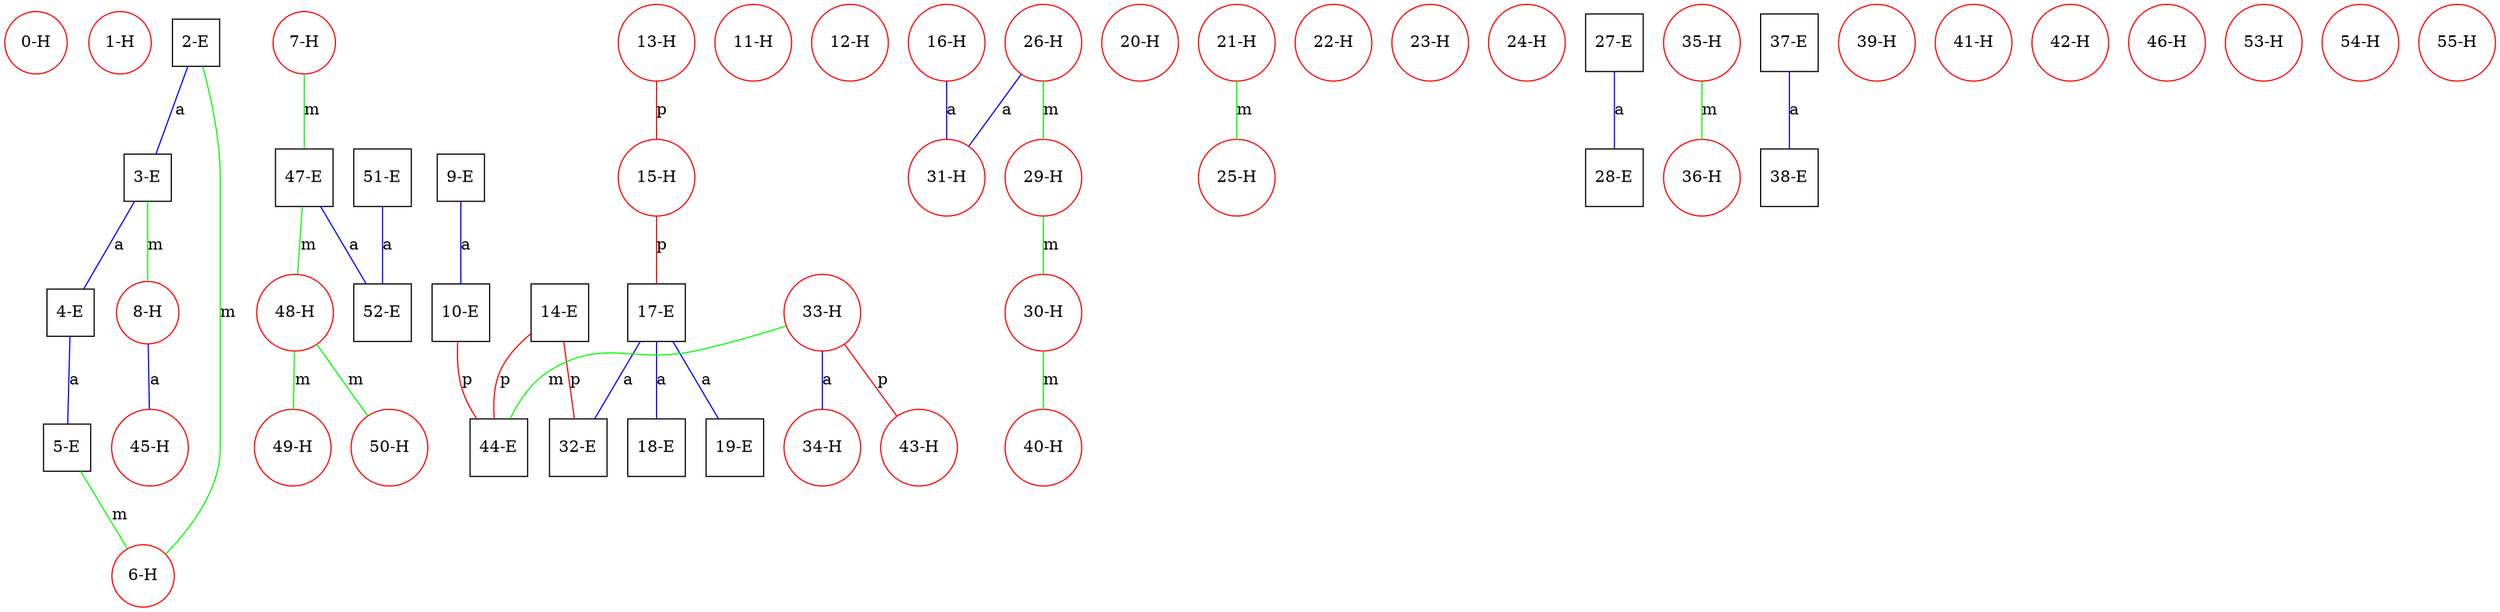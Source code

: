 graph ProteinGraph {
    0 [label="0-H" shape=circle color=red];
    1 [label="1-H" shape=circle color=red];
    2 [label="2-E" shape=square color=black];
    3 [label="3-E" shape=square color=black];
    4 [label="4-E" shape=square color=black];
    5 [label="5-E" shape=square color=black];
    6 [label="6-H" shape=circle color=red];
    7 [label="7-H" shape=circle color=red];
    8 [label="8-H" shape=circle color=red];
    9 [label="9-E" shape=square color=black];
    10 [label="10-E" shape=square color=black];
    11 [label="11-H" shape=circle color=red];
    12 [label="12-H" shape=circle color=red];
    13 [label="13-H" shape=circle color=red];
    14 [label="14-E" shape=square color=black];
    15 [label="15-H" shape=circle color=red];
    16 [label="16-H" shape=circle color=red];
    17 [label="17-E" shape=square color=black];
    18 [label="18-E" shape=square color=black];
    19 [label="19-E" shape=square color=black];
    20 [label="20-H" shape=circle color=red];
    21 [label="21-H" shape=circle color=red];
    22 [label="22-H" shape=circle color=red];
    23 [label="23-H" shape=circle color=red];
    24 [label="24-H" shape=circle color=red];
    25 [label="25-H" shape=circle color=red];
    26 [label="26-H" shape=circle color=red];
    27 [label="27-E" shape=square color=black];
    28 [label="28-E" shape=square color=black];
    29 [label="29-H" shape=circle color=red];
    30 [label="30-H" shape=circle color=red];
    31 [label="31-H" shape=circle color=red];
    32 [label="32-E" shape=square color=black];
    33 [label="33-H" shape=circle color=red];
    34 [label="34-H" shape=circle color=red];
    35 [label="35-H" shape=circle color=red];
    36 [label="36-H" shape=circle color=red];
    37 [label="37-E" shape=square color=black];
    38 [label="38-E" shape=square color=black];
    39 [label="39-H" shape=circle color=red];
    40 [label="40-H" shape=circle color=red];
    41 [label="41-H" shape=circle color=red];
    42 [label="42-H" shape=circle color=red];
    43 [label="43-H" shape=circle color=red];
    44 [label="44-E" shape=square color=black];
    45 [label="45-H" shape=circle color=red];
    46 [label="46-H" shape=circle color=red];
    47 [label="47-E" shape=square color=black];
    48 [label="48-H" shape=circle color=red];
    49 [label="49-H" shape=circle color=red];
    50 [label="50-H" shape=circle color=red];
    51 [label="51-E" shape=square color=black];
    52 [label="52-E" shape=square color=black];
    53 [label="53-H" shape=circle color=red];
    54 [label="54-H" shape=circle color=red];
    55 [label="55-H" shape=circle color=red];
    2 -- 3 [label="a" color=blue];
    2 -- 6 [label="m" color=green];
    3 -- 4 [label="a" color=blue];
    3 -- 8 [label="m" color=green];
    4 -- 5 [label="a" color=blue];
    5 -- 6 [label="m" color=green];
    7 -- 47 [label="m" color=green];
    8 -- 45 [label="a" color=blue];
    9 -- 10 [label="a" color=blue];
    10 -- 44 [label="p" color=red];
    13 -- 15 [label="p" color=red];
    14 -- 32 [label="p" color=red];
    14 -- 44 [label="p" color=red];
    15 -- 17 [label="p" color=red];
    16 -- 31 [label="a" color=blue];
    17 -- 18 [label="a" color=blue];
    17 -- 19 [label="a" color=blue];
    17 -- 32 [label="a" color=blue];
    21 -- 25 [label="m" color=green];
    26 -- 29 [label="m" color=green];
    26 -- 31 [label="a" color=blue];
    27 -- 28 [label="a" color=blue];
    29 -- 30 [label="m" color=green];
    30 -- 40 [label="m" color=green];
    33 -- 34 [label="a" color=blue];
    33 -- 43 [label="p" color=red];
    33 -- 44 [label="m" color=green];
    35 -- 36 [label="m" color=green];
    37 -- 38 [label="a" color=blue];
    47 -- 48 [label="m" color=green];
    47 -- 52 [label="a" color=blue];
    48 -- 49 [label="m" color=green];
    48 -- 50 [label="m" color=green];
    51 -- 52 [label="a" color=blue];
}
